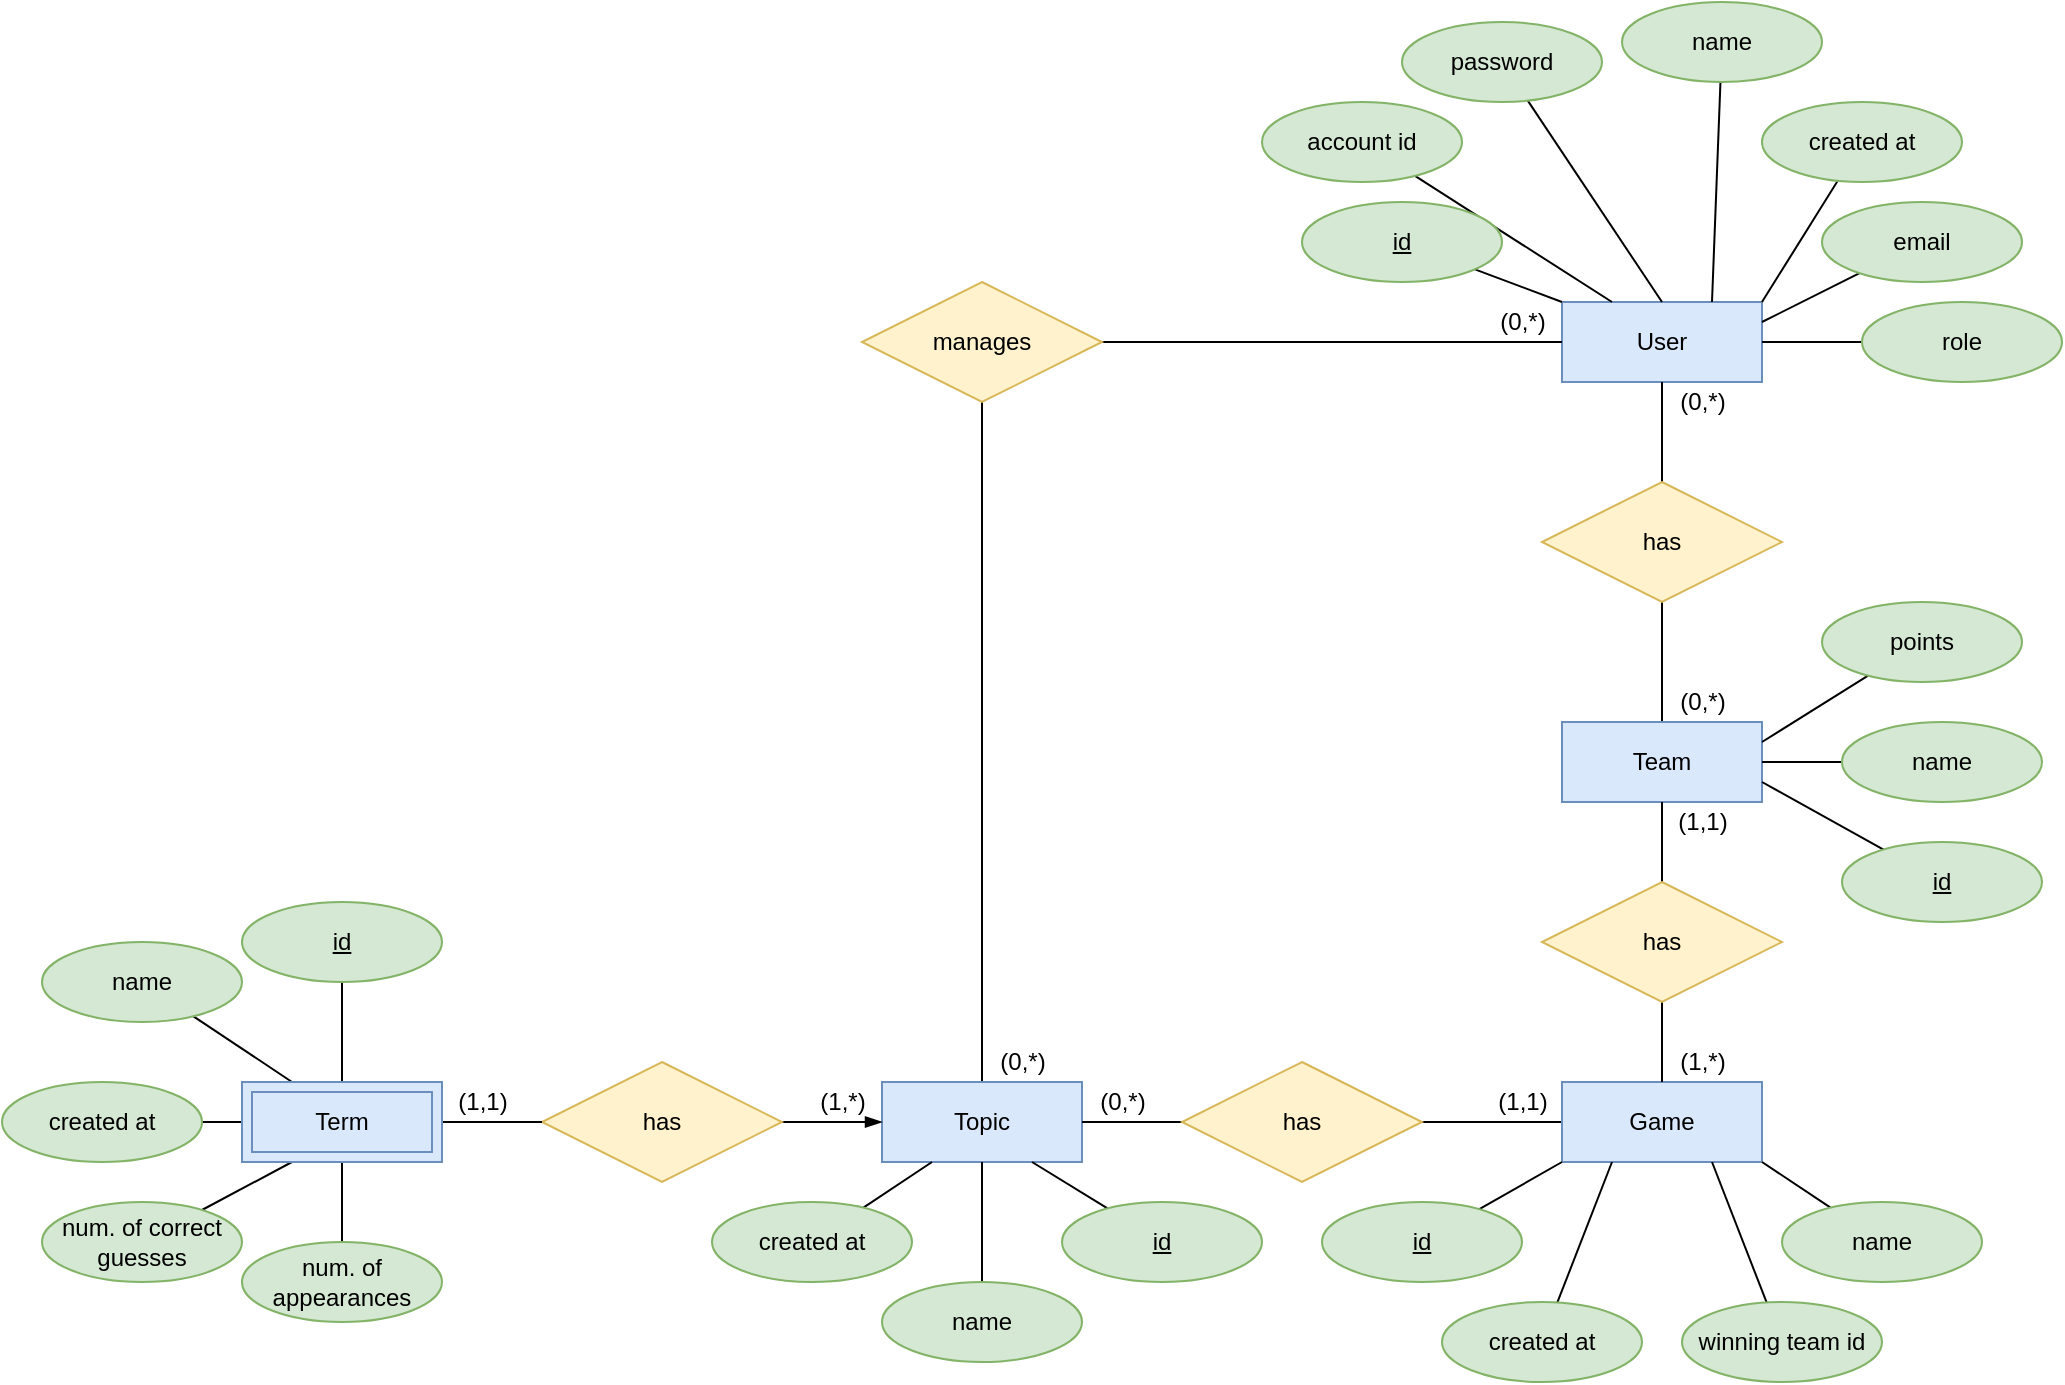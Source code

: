 <mxfile version="14.5.3" type="device"><diagram id="R2lEEEUBdFMjLlhIrx00" name="Page-1"><mxGraphModel dx="2035" dy="636" grid="1" gridSize="10" guides="1" tooltips="1" connect="1" arrows="1" fold="1" page="1" pageScale="1" pageWidth="850" pageHeight="1100" math="0" shadow="0" extFonts="Permanent Marker^https://fonts.googleapis.com/css?family=Permanent+Marker"><root><mxCell id="0"/><mxCell id="1" parent="0"/><mxCell id="dy0Fi02Q34oEcbfbwxVx-86" value="&lt;div&gt;User&lt;/div&gt;" style="whiteSpace=wrap;html=1;align=center;fillColor=#dae8fc;strokeColor=#6c8ebf;" parent="1" vertex="1"><mxGeometry y="310" width="100" height="40" as="geometry"/></mxCell><mxCell id="pW_Q5fo_I9aL-SnoA34i-60" style="edgeStyle=none;rounded=0;orthogonalLoop=1;jettySize=auto;html=1;entryX=0.5;entryY=1;entryDx=0;entryDy=0;endArrow=none;endFill=0;" edge="1" parent="1" source="dy0Fi02Q34oEcbfbwxVx-88" target="dy0Fi02Q34oEcbfbwxVx-263"><mxGeometry relative="1" as="geometry"/></mxCell><mxCell id="dy0Fi02Q34oEcbfbwxVx-88" value="&lt;div&gt;Team&lt;/div&gt;" style="whiteSpace=wrap;html=1;align=center;fillColor=#dae8fc;strokeColor=#6c8ebf;" parent="1" vertex="1"><mxGeometry y="520" width="100" height="40" as="geometry"/></mxCell><mxCell id="pW_Q5fo_I9aL-SnoA34i-57" style="edgeStyle=none;rounded=0;orthogonalLoop=1;jettySize=auto;html=1;entryX=1;entryY=0.5;entryDx=0;entryDy=0;endArrow=none;endFill=0;" edge="1" parent="1" source="dy0Fi02Q34oEcbfbwxVx-91" target="dy0Fi02Q34oEcbfbwxVx-261"><mxGeometry relative="1" as="geometry"/></mxCell><mxCell id="dy0Fi02Q34oEcbfbwxVx-91" value="Game" style="whiteSpace=wrap;html=1;align=center;fillColor=#dae8fc;strokeColor=#6c8ebf;" parent="1" vertex="1"><mxGeometry y="700" width="100" height="40" as="geometry"/></mxCell><mxCell id="pW_Q5fo_I9aL-SnoA34i-37" style="edgeStyle=orthogonalEdgeStyle;rounded=0;orthogonalLoop=1;jettySize=auto;html=1;entryX=0.5;entryY=1;entryDx=0;entryDy=0;endArrow=none;endFill=0;" edge="1" parent="1" source="dy0Fi02Q34oEcbfbwxVx-92" target="dy0Fi02Q34oEcbfbwxVx-259"><mxGeometry relative="1" as="geometry"/></mxCell><mxCell id="dy0Fi02Q34oEcbfbwxVx-92" value="Topic" style="whiteSpace=wrap;html=1;align=center;fillColor=#dae8fc;strokeColor=#6c8ebf;" parent="1" vertex="1"><mxGeometry x="-340" y="700" width="100" height="40" as="geometry"/></mxCell><mxCell id="dy0Fi02Q34oEcbfbwxVx-319" style="edgeStyle=none;rounded=0;orthogonalLoop=1;jettySize=auto;html=1;entryX=0.25;entryY=0;entryDx=0;entryDy=0;endArrow=none;endFill=0;" parent="1" source="dy0Fi02Q34oEcbfbwxVx-98" target="dy0Fi02Q34oEcbfbwxVx-86" edge="1"><mxGeometry relative="1" as="geometry"/></mxCell><mxCell id="dy0Fi02Q34oEcbfbwxVx-98" value="account id" style="ellipse;whiteSpace=wrap;html=1;align=center;fillColor=#d5e8d4;strokeColor=#82b366;" parent="1" vertex="1"><mxGeometry x="-150" y="210" width="100" height="40" as="geometry"/></mxCell><mxCell id="dy0Fi02Q34oEcbfbwxVx-321" style="edgeStyle=none;rounded=0;orthogonalLoop=1;jettySize=auto;html=1;entryX=0.75;entryY=0;entryDx=0;entryDy=0;endArrow=none;endFill=0;" parent="1" source="dy0Fi02Q34oEcbfbwxVx-99" target="dy0Fi02Q34oEcbfbwxVx-86" edge="1"><mxGeometry relative="1" as="geometry"/></mxCell><mxCell id="dy0Fi02Q34oEcbfbwxVx-99" value="name" style="ellipse;whiteSpace=wrap;html=1;align=center;fillColor=#d5e8d4;strokeColor=#82b366;" parent="1" vertex="1"><mxGeometry x="30" y="160" width="100" height="40" as="geometry"/></mxCell><mxCell id="dy0Fi02Q34oEcbfbwxVx-320" style="edgeStyle=none;rounded=0;orthogonalLoop=1;jettySize=auto;html=1;entryX=0.5;entryY=0;entryDx=0;entryDy=0;endArrow=none;endFill=0;" parent="1" source="dy0Fi02Q34oEcbfbwxVx-100" target="dy0Fi02Q34oEcbfbwxVx-86" edge="1"><mxGeometry relative="1" as="geometry"/></mxCell><mxCell id="dy0Fi02Q34oEcbfbwxVx-100" value="password" style="ellipse;whiteSpace=wrap;html=1;align=center;fillColor=#d5e8d4;strokeColor=#82b366;" parent="1" vertex="1"><mxGeometry x="-80" y="170" width="100" height="40" as="geometry"/></mxCell><mxCell id="pW_Q5fo_I9aL-SnoA34i-55" style="edgeStyle=none;rounded=0;orthogonalLoop=1;jettySize=auto;html=1;entryX=1;entryY=0.5;entryDx=0;entryDy=0;endArrow=none;endFill=0;" edge="1" parent="1" source="dy0Fi02Q34oEcbfbwxVx-108" target="dy0Fi02Q34oEcbfbwxVx-88"><mxGeometry relative="1" as="geometry"/></mxCell><mxCell id="dy0Fi02Q34oEcbfbwxVx-108" value="name" style="ellipse;whiteSpace=wrap;html=1;align=center;fillColor=#d5e8d4;strokeColor=#82b366;" parent="1" vertex="1"><mxGeometry x="140" y="520" width="100" height="40" as="geometry"/></mxCell><mxCell id="dy0Fi02Q34oEcbfbwxVx-338" style="edgeStyle=none;rounded=0;orthogonalLoop=1;jettySize=auto;html=1;entryX=1;entryY=0.25;entryDx=0;entryDy=0;startArrow=none;startFill=0;endArrow=none;endFill=0;" parent="1" source="dy0Fi02Q34oEcbfbwxVx-112" target="dy0Fi02Q34oEcbfbwxVx-88" edge="1"><mxGeometry relative="1" as="geometry"/></mxCell><mxCell id="dy0Fi02Q34oEcbfbwxVx-112" value="points" style="ellipse;whiteSpace=wrap;html=1;align=center;fillColor=#d5e8d4;strokeColor=#82b366;" parent="1" vertex="1"><mxGeometry x="130" y="460" width="100" height="40" as="geometry"/></mxCell><mxCell id="pW_Q5fo_I9aL-SnoA34i-46" style="edgeStyle=none;rounded=0;orthogonalLoop=1;jettySize=auto;html=1;entryX=0.5;entryY=1;entryDx=0;entryDy=0;endArrow=none;endFill=0;" edge="1" parent="1" source="dy0Fi02Q34oEcbfbwxVx-114" target="dy0Fi02Q34oEcbfbwxVx-92"><mxGeometry relative="1" as="geometry"/></mxCell><mxCell id="dy0Fi02Q34oEcbfbwxVx-114" value="name" style="ellipse;whiteSpace=wrap;html=1;align=center;fillColor=#d5e8d4;strokeColor=#82b366;" parent="1" vertex="1"><mxGeometry x="-340" y="800" width="100" height="40" as="geometry"/></mxCell><mxCell id="dy0Fi02Q34oEcbfbwxVx-332" style="edgeStyle=none;rounded=0;orthogonalLoop=1;jettySize=auto;html=1;entryX=0;entryY=1;entryDx=0;entryDy=0;startArrow=none;startFill=0;endArrow=none;endFill=0;" parent="1" source="dy0Fi02Q34oEcbfbwxVx-116" target="dy0Fi02Q34oEcbfbwxVx-91" edge="1"><mxGeometry relative="1" as="geometry"/></mxCell><mxCell id="dy0Fi02Q34oEcbfbwxVx-116" value="&lt;u&gt;id&lt;/u&gt;" style="ellipse;whiteSpace=wrap;html=1;align=center;fillColor=#d5e8d4;strokeColor=#82b366;" parent="1" vertex="1"><mxGeometry x="-120" y="760" width="100" height="40" as="geometry"/></mxCell><mxCell id="dy0Fi02Q34oEcbfbwxVx-336" style="edgeStyle=none;rounded=0;orthogonalLoop=1;jettySize=auto;html=1;entryX=1;entryY=1;entryDx=0;entryDy=0;startArrow=none;startFill=0;endArrow=none;endFill=0;" parent="1" source="dy0Fi02Q34oEcbfbwxVx-117" target="dy0Fi02Q34oEcbfbwxVx-91" edge="1"><mxGeometry relative="1" as="geometry"/></mxCell><mxCell id="dy0Fi02Q34oEcbfbwxVx-117" value="name" style="ellipse;whiteSpace=wrap;html=1;align=center;fillColor=#d5e8d4;strokeColor=#82b366;" parent="1" vertex="1"><mxGeometry x="110" y="760" width="100" height="40" as="geometry"/></mxCell><mxCell id="pW_Q5fo_I9aL-SnoA34i-51" style="edgeStyle=none;rounded=0;orthogonalLoop=1;jettySize=auto;html=1;entryX=0.25;entryY=0;entryDx=0;entryDy=0;endArrow=none;endFill=0;" edge="1" parent="1" source="dy0Fi02Q34oEcbfbwxVx-124" target="pW_Q5fo_I9aL-SnoA34i-13"><mxGeometry relative="1" as="geometry"/></mxCell><mxCell id="dy0Fi02Q34oEcbfbwxVx-124" value="name" style="ellipse;whiteSpace=wrap;html=1;align=center;fillColor=#d5e8d4;strokeColor=#82b366;" parent="1" vertex="1"><mxGeometry x="-760" y="630" width="100" height="40" as="geometry"/></mxCell><mxCell id="dy0Fi02Q34oEcbfbwxVx-150" value="(0,*)" style="text;html=1;align=center;verticalAlign=middle;resizable=0;points=[];autosize=1;" parent="1" vertex="1"><mxGeometry x="50" y="500" width="40" height="20" as="geometry"/></mxCell><mxCell id="dy0Fi02Q34oEcbfbwxVx-151" value="(0,*)" style="text;html=1;align=center;verticalAlign=middle;resizable=0;points=[];autosize=1;" parent="1" vertex="1"><mxGeometry x="50" y="350" width="40" height="20" as="geometry"/></mxCell><mxCell id="dy0Fi02Q34oEcbfbwxVx-169" value="(1,*)" style="text;html=1;align=center;verticalAlign=middle;resizable=0;points=[];autosize=1;" parent="1" vertex="1"><mxGeometry x="50" y="680" width="40" height="20" as="geometry"/></mxCell><mxCell id="dy0Fi02Q34oEcbfbwxVx-170" value="(1,1)" style="text;html=1;align=center;verticalAlign=middle;resizable=0;points=[];autosize=1;" parent="1" vertex="1"><mxGeometry x="50" y="560" width="40" height="20" as="geometry"/></mxCell><mxCell id="dy0Fi02Q34oEcbfbwxVx-318" style="edgeStyle=none;rounded=0;orthogonalLoop=1;jettySize=auto;html=1;entryX=0;entryY=0;entryDx=0;entryDy=0;endArrow=none;endFill=0;" parent="1" source="dy0Fi02Q34oEcbfbwxVx-175" target="dy0Fi02Q34oEcbfbwxVx-86" edge="1"><mxGeometry relative="1" as="geometry"/></mxCell><mxCell id="dy0Fi02Q34oEcbfbwxVx-175" value="&lt;u&gt;id&lt;/u&gt;" style="ellipse;whiteSpace=wrap;html=1;align=center;fillColor=#d5e8d4;strokeColor=#82b366;" parent="1" vertex="1"><mxGeometry x="-130" y="260" width="100" height="40" as="geometry"/></mxCell><mxCell id="dy0Fi02Q34oEcbfbwxVx-322" style="edgeStyle=none;rounded=0;orthogonalLoop=1;jettySize=auto;html=1;entryX=1;entryY=0;entryDx=0;entryDy=0;endArrow=none;endFill=0;" parent="1" source="dy0Fi02Q34oEcbfbwxVx-176" target="dy0Fi02Q34oEcbfbwxVx-86" edge="1"><mxGeometry relative="1" as="geometry"/></mxCell><mxCell id="dy0Fi02Q34oEcbfbwxVx-176" value="created at" style="ellipse;whiteSpace=wrap;html=1;align=center;fillColor=#d5e8d4;strokeColor=#82b366;" parent="1" vertex="1"><mxGeometry x="100" y="210" width="100" height="40" as="geometry"/></mxCell><mxCell id="dy0Fi02Q34oEcbfbwxVx-323" style="edgeStyle=none;rounded=0;orthogonalLoop=1;jettySize=auto;html=1;entryX=1;entryY=0.25;entryDx=0;entryDy=0;endArrow=none;endFill=0;" parent="1" source="dy0Fi02Q34oEcbfbwxVx-182" target="dy0Fi02Q34oEcbfbwxVx-86" edge="1"><mxGeometry relative="1" as="geometry"/></mxCell><mxCell id="dy0Fi02Q34oEcbfbwxVx-182" value="email" style="ellipse;whiteSpace=wrap;html=1;align=center;fillColor=#d5e8d4;strokeColor=#82b366;" parent="1" vertex="1"><mxGeometry x="130" y="260" width="100" height="40" as="geometry"/></mxCell><mxCell id="dy0Fi02Q34oEcbfbwxVx-195" value="(1,1)" style="text;html=1;align=center;verticalAlign=middle;resizable=0;points=[];autosize=1;" parent="1" vertex="1"><mxGeometry x="-40" y="700" width="40" height="20" as="geometry"/></mxCell><mxCell id="dy0Fi02Q34oEcbfbwxVx-196" value="(0,*)" style="text;html=1;align=center;verticalAlign=middle;resizable=0;points=[];autosize=1;" parent="1" vertex="1"><mxGeometry x="-240" y="700" width="40" height="20" as="geometry"/></mxCell><mxCell id="dy0Fi02Q34oEcbfbwxVx-200" value="(1,1)" style="text;html=1;align=center;verticalAlign=middle;resizable=0;points=[];autosize=1;" parent="1" vertex="1"><mxGeometry x="-560" y="700" width="40" height="20" as="geometry"/></mxCell><mxCell id="dy0Fi02Q34oEcbfbwxVx-219" style="edgeStyle=none;rounded=0;orthogonalLoop=1;jettySize=auto;html=1;exitX=0.5;exitY=0;exitDx=0;exitDy=0;endArrow=none;endFill=0;fillColor=#d5e8d4;strokeColor=#82b366;" parent="1" source="dy0Fi02Q34oEcbfbwxVx-182" target="dy0Fi02Q34oEcbfbwxVx-182" edge="1"><mxGeometry relative="1" as="geometry"/></mxCell><mxCell id="dy0Fi02Q34oEcbfbwxVx-237" style="edgeStyle=orthogonalEdgeStyle;rounded=0;orthogonalLoop=1;jettySize=auto;html=1;entryX=0;entryY=0.5;entryDx=0;entryDy=0;endArrow=none;endFill=0;exitX=1;exitY=0.5;exitDx=0;exitDy=0;" parent="1" source="dy0Fi02Q34oEcbfbwxVx-259" target="dy0Fi02Q34oEcbfbwxVx-86" edge="1"><mxGeometry relative="1" as="geometry"><mxPoint x="-160" y="330.0" as="sourcePoint"/></mxGeometry></mxCell><mxCell id="dy0Fi02Q34oEcbfbwxVx-241" value="(0,*)" style="text;html=1;align=center;verticalAlign=middle;resizable=0;points=[];autosize=1;" parent="1" vertex="1"><mxGeometry x="-290" y="680" width="40" height="20" as="geometry"/></mxCell><mxCell id="dy0Fi02Q34oEcbfbwxVx-245" value="(0,*)" style="text;html=1;align=center;verticalAlign=middle;resizable=0;points=[];autosize=1;" parent="1" vertex="1"><mxGeometry x="-40" y="310" width="40" height="20" as="geometry"/></mxCell><mxCell id="pW_Q5fo_I9aL-SnoA34i-50" style="edgeStyle=none;rounded=0;orthogonalLoop=1;jettySize=auto;html=1;entryX=0;entryY=0.5;entryDx=0;entryDy=0;endArrow=none;endFill=0;" edge="1" parent="1" source="dy0Fi02Q34oEcbfbwxVx-249" target="pW_Q5fo_I9aL-SnoA34i-13"><mxGeometry relative="1" as="geometry"/></mxCell><mxCell id="dy0Fi02Q34oEcbfbwxVx-249" value="created at" style="ellipse;whiteSpace=wrap;html=1;align=center;fillColor=#d5e8d4;strokeColor=#82b366;" parent="1" vertex="1"><mxGeometry x="-780" y="700" width="100" height="40" as="geometry"/></mxCell><mxCell id="pW_Q5fo_I9aL-SnoA34i-45" style="edgeStyle=none;rounded=0;orthogonalLoop=1;jettySize=auto;html=1;entryX=0.25;entryY=1;entryDx=0;entryDy=0;endArrow=none;endFill=0;" edge="1" parent="1" source="dy0Fi02Q34oEcbfbwxVx-250" target="dy0Fi02Q34oEcbfbwxVx-92"><mxGeometry relative="1" as="geometry"/></mxCell><mxCell id="dy0Fi02Q34oEcbfbwxVx-250" value="created at" style="ellipse;whiteSpace=wrap;html=1;align=center;fillColor=#d5e8d4;strokeColor=#82b366;" parent="1" vertex="1"><mxGeometry x="-425" y="760" width="100" height="40" as="geometry"/></mxCell><mxCell id="pW_Q5fo_I9aL-SnoA34i-53" style="edgeStyle=none;rounded=0;orthogonalLoop=1;jettySize=auto;html=1;entryX=0.25;entryY=1;entryDx=0;entryDy=0;endArrow=none;endFill=0;" edge="1" parent="1" source="dy0Fi02Q34oEcbfbwxVx-251" target="dy0Fi02Q34oEcbfbwxVx-91"><mxGeometry relative="1" as="geometry"/></mxCell><mxCell id="dy0Fi02Q34oEcbfbwxVx-251" value="created at" style="ellipse;whiteSpace=wrap;html=1;align=center;fillColor=#d5e8d4;strokeColor=#82b366;" parent="1" vertex="1"><mxGeometry x="-60" y="810" width="100" height="40" as="geometry"/></mxCell><mxCell id="pW_Q5fo_I9aL-SnoA34i-49" style="edgeStyle=none;rounded=0;orthogonalLoop=1;jettySize=auto;html=1;entryX=0.25;entryY=1;entryDx=0;entryDy=0;endArrow=none;endFill=0;" edge="1" parent="1" source="dy0Fi02Q34oEcbfbwxVx-254" target="pW_Q5fo_I9aL-SnoA34i-13"><mxGeometry relative="1" as="geometry"/></mxCell><mxCell id="dy0Fi02Q34oEcbfbwxVx-254" value="num. of correct guesses" style="ellipse;whiteSpace=wrap;html=1;align=center;fillColor=#d5e8d4;strokeColor=#82b366;" parent="1" vertex="1"><mxGeometry x="-760" y="760" width="100" height="40" as="geometry"/></mxCell><mxCell id="pW_Q5fo_I9aL-SnoA34i-48" style="edgeStyle=none;rounded=0;orthogonalLoop=1;jettySize=auto;html=1;entryX=0.5;entryY=1;entryDx=0;entryDy=0;endArrow=none;endFill=0;" edge="1" parent="1" source="dy0Fi02Q34oEcbfbwxVx-255" target="pW_Q5fo_I9aL-SnoA34i-13"><mxGeometry relative="1" as="geometry"/></mxCell><mxCell id="dy0Fi02Q34oEcbfbwxVx-255" value="num. of appearances" style="ellipse;whiteSpace=wrap;html=1;align=center;fillColor=#d5e8d4;strokeColor=#82b366;" parent="1" vertex="1"><mxGeometry x="-660" y="780" width="100" height="40" as="geometry"/></mxCell><mxCell id="dy0Fi02Q34oEcbfbwxVx-269" style="edgeStyle=none;rounded=0;orthogonalLoop=1;jettySize=auto;html=1;entryX=0;entryY=0.5;entryDx=0;entryDy=0;endArrow=blockThin;endFill=1;" parent="1" source="dy0Fi02Q34oEcbfbwxVx-257" target="dy0Fi02Q34oEcbfbwxVx-92" edge="1"><mxGeometry relative="1" as="geometry"/></mxCell><mxCell id="dy0Fi02Q34oEcbfbwxVx-257" value="has" style="shape=rhombus;perimeter=rhombusPerimeter;whiteSpace=wrap;html=1;align=center;fillColor=#fff2cc;strokeColor=#d6b656;" parent="1" vertex="1"><mxGeometry x="-510" y="690" width="120" height="60" as="geometry"/></mxCell><mxCell id="dy0Fi02Q34oEcbfbwxVx-259" value="manages" style="shape=rhombus;perimeter=rhombusPerimeter;whiteSpace=wrap;html=1;align=center;fillColor=#fff2cc;strokeColor=#d6b656;" parent="1" vertex="1"><mxGeometry x="-350" y="300" width="120" height="60" as="geometry"/></mxCell><mxCell id="dy0Fi02Q34oEcbfbwxVx-267" style="edgeStyle=none;rounded=0;orthogonalLoop=1;jettySize=auto;html=1;entryX=1;entryY=0.5;entryDx=0;entryDy=0;endArrow=none;endFill=0;" parent="1" source="dy0Fi02Q34oEcbfbwxVx-261" target="dy0Fi02Q34oEcbfbwxVx-92" edge="1"><mxGeometry relative="1" as="geometry"/></mxCell><mxCell id="dy0Fi02Q34oEcbfbwxVx-261" value="has" style="shape=rhombus;perimeter=rhombusPerimeter;whiteSpace=wrap;html=1;align=center;fillColor=#fff2cc;strokeColor=#d6b656;" parent="1" vertex="1"><mxGeometry x="-190" y="690" width="120" height="60" as="geometry"/></mxCell><mxCell id="pW_Q5fo_I9aL-SnoA34i-58" style="edgeStyle=none;rounded=0;orthogonalLoop=1;jettySize=auto;html=1;entryX=0.5;entryY=0;entryDx=0;entryDy=0;endArrow=none;endFill=0;" edge="1" parent="1" source="dy0Fi02Q34oEcbfbwxVx-262" target="dy0Fi02Q34oEcbfbwxVx-91"><mxGeometry relative="1" as="geometry"/></mxCell><mxCell id="pW_Q5fo_I9aL-SnoA34i-59" style="edgeStyle=none;rounded=0;orthogonalLoop=1;jettySize=auto;html=1;entryX=0.5;entryY=1;entryDx=0;entryDy=0;endArrow=none;endFill=0;" edge="1" parent="1" source="dy0Fi02Q34oEcbfbwxVx-262" target="dy0Fi02Q34oEcbfbwxVx-88"><mxGeometry relative="1" as="geometry"/></mxCell><mxCell id="dy0Fi02Q34oEcbfbwxVx-262" value="has" style="shape=rhombus;perimeter=rhombusPerimeter;whiteSpace=wrap;html=1;align=center;fillColor=#fff2cc;strokeColor=#d6b656;" parent="1" vertex="1"><mxGeometry x="-10" y="600" width="120" height="60" as="geometry"/></mxCell><mxCell id="pW_Q5fo_I9aL-SnoA34i-62" style="edgeStyle=none;rounded=0;orthogonalLoop=1;jettySize=auto;html=1;entryX=0.5;entryY=1;entryDx=0;entryDy=0;endArrow=none;endFill=0;" edge="1" parent="1" source="dy0Fi02Q34oEcbfbwxVx-263" target="dy0Fi02Q34oEcbfbwxVx-86"><mxGeometry relative="1" as="geometry"/></mxCell><mxCell id="dy0Fi02Q34oEcbfbwxVx-263" value="has" style="shape=rhombus;perimeter=rhombusPerimeter;whiteSpace=wrap;html=1;align=center;fillColor=#fff2cc;strokeColor=#d6b656;" parent="1" vertex="1"><mxGeometry x="-10" y="400" width="120" height="60" as="geometry"/></mxCell><mxCell id="dy0Fi02Q34oEcbfbwxVx-345" style="edgeStyle=none;rounded=0;orthogonalLoop=1;jettySize=auto;html=1;exitX=0.5;exitY=1;exitDx=0;exitDy=0;startArrow=none;startFill=0;endArrow=none;endFill=0;" parent="1" edge="1"><mxGeometry relative="1" as="geometry"><mxPoint x="180" y="560" as="sourcePoint"/><mxPoint x="180" y="560" as="targetPoint"/></mxGeometry></mxCell><mxCell id="dy0Fi02Q34oEcbfbwxVx-347" style="edgeStyle=none;rounded=0;orthogonalLoop=1;jettySize=auto;html=1;entryX=1;entryY=0.75;entryDx=0;entryDy=0;startArrow=none;startFill=0;endArrow=none;endFill=0;" parent="1" source="dy0Fi02Q34oEcbfbwxVx-346" target="dy0Fi02Q34oEcbfbwxVx-88" edge="1"><mxGeometry relative="1" as="geometry"/></mxCell><mxCell id="dy0Fi02Q34oEcbfbwxVx-346" value="&lt;u&gt;id&lt;/u&gt;" style="ellipse;whiteSpace=wrap;html=1;align=center;fillColor=#d5e8d4;strokeColor=#82b366;" parent="1" vertex="1"><mxGeometry x="140" y="580" width="100" height="40" as="geometry"/></mxCell><mxCell id="dy0Fi02Q34oEcbfbwxVx-349" style="edgeStyle=none;rounded=0;orthogonalLoop=1;jettySize=auto;html=1;entryX=0.75;entryY=1;entryDx=0;entryDy=0;startArrow=none;startFill=0;endArrow=none;endFill=0;" parent="1" source="dy0Fi02Q34oEcbfbwxVx-348" target="dy0Fi02Q34oEcbfbwxVx-92" edge="1"><mxGeometry relative="1" as="geometry"/></mxCell><mxCell id="dy0Fi02Q34oEcbfbwxVx-348" value="&lt;u&gt;id&lt;/u&gt;" style="ellipse;whiteSpace=wrap;html=1;align=center;fillColor=#d5e8d4;strokeColor=#82b366;" parent="1" vertex="1"><mxGeometry x="-250" y="760" width="100" height="40" as="geometry"/></mxCell><mxCell id="pW_Q5fo_I9aL-SnoA34i-52" style="edgeStyle=none;rounded=0;orthogonalLoop=1;jettySize=auto;html=1;entryX=0.5;entryY=0;entryDx=0;entryDy=0;endArrow=none;endFill=0;" edge="1" parent="1" source="dy0Fi02Q34oEcbfbwxVx-350" target="pW_Q5fo_I9aL-SnoA34i-13"><mxGeometry relative="1" as="geometry"/></mxCell><mxCell id="dy0Fi02Q34oEcbfbwxVx-350" value="&lt;u&gt;id&lt;/u&gt;" style="ellipse;whiteSpace=wrap;html=1;align=center;fillColor=#d5e8d4;strokeColor=#82b366;" parent="1" vertex="1"><mxGeometry x="-660" y="610" width="100" height="40" as="geometry"/></mxCell><mxCell id="pW_Q5fo_I9aL-SnoA34i-34" style="edgeStyle=orthogonalEdgeStyle;rounded=0;orthogonalLoop=1;jettySize=auto;html=1;entryX=0;entryY=0.5;entryDx=0;entryDy=0;endArrow=none;endFill=0;" edge="1" parent="1" source="pW_Q5fo_I9aL-SnoA34i-13" target="dy0Fi02Q34oEcbfbwxVx-257"><mxGeometry relative="1" as="geometry"/></mxCell><mxCell id="pW_Q5fo_I9aL-SnoA34i-13" value="Term" style="shape=ext;margin=3;double=1;whiteSpace=wrap;html=1;align=center;fillColor=#dae8fc;strokeColor=#6c8ebf;" vertex="1" parent="1"><mxGeometry x="-660" y="700" width="100" height="40" as="geometry"/></mxCell><mxCell id="pW_Q5fo_I9aL-SnoA34i-33" style="edgeStyle=orthogonalEdgeStyle;rounded=0;orthogonalLoop=1;jettySize=auto;html=1;entryX=1;entryY=0.5;entryDx=0;entryDy=0;endArrow=none;endFill=0;" edge="1" parent="1" source="pW_Q5fo_I9aL-SnoA34i-32" target="dy0Fi02Q34oEcbfbwxVx-86"><mxGeometry relative="1" as="geometry"/></mxCell><mxCell id="pW_Q5fo_I9aL-SnoA34i-32" value="role" style="ellipse;whiteSpace=wrap;html=1;align=center;fillColor=#d5e8d4;strokeColor=#82b366;" vertex="1" parent="1"><mxGeometry x="150" y="310" width="100" height="40" as="geometry"/></mxCell><mxCell id="pW_Q5fo_I9aL-SnoA34i-54" style="edgeStyle=none;rounded=0;orthogonalLoop=1;jettySize=auto;html=1;entryX=0.75;entryY=1;entryDx=0;entryDy=0;endArrow=none;endFill=0;" edge="1" parent="1" source="pW_Q5fo_I9aL-SnoA34i-39" target="dy0Fi02Q34oEcbfbwxVx-91"><mxGeometry relative="1" as="geometry"/></mxCell><mxCell id="pW_Q5fo_I9aL-SnoA34i-39" value="winning team id" style="ellipse;whiteSpace=wrap;html=1;align=center;fillColor=#d5e8d4;strokeColor=#82b366;" vertex="1" parent="1"><mxGeometry x="60" y="810" width="100" height="40" as="geometry"/></mxCell><mxCell id="pW_Q5fo_I9aL-SnoA34i-47" value="(1,*)" style="text;html=1;align=center;verticalAlign=middle;resizable=0;points=[];autosize=1;" vertex="1" parent="1"><mxGeometry x="-380" y="700" width="40" height="20" as="geometry"/></mxCell></root></mxGraphModel></diagram></mxfile>